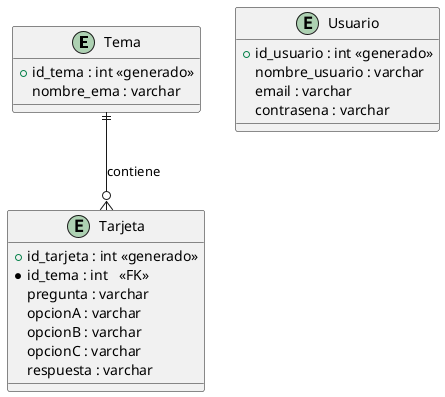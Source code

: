 @startuml
' Definición de entidades / tablas
entity Tema {
    + id_tema : int <<generado>>  
    nombre_ema : varchar
}
entity Tarjeta {
    + id_tarjeta : int <<generado>>  
    * id_tema : int   <<FK>>  
    pregunta : varchar  
    opcionA : varchar  
    opcionB : varchar  
    opcionC : varchar  
    respuesta : varchar
    }
entity Usuario {
  + id_usuario : int <<generado>>
  nombre_usuario : varchar
  email : varchar
  contrasena : varchar
}
' Relaciones
Tema ||--o{ Tarjeta : contiene
@enduml
